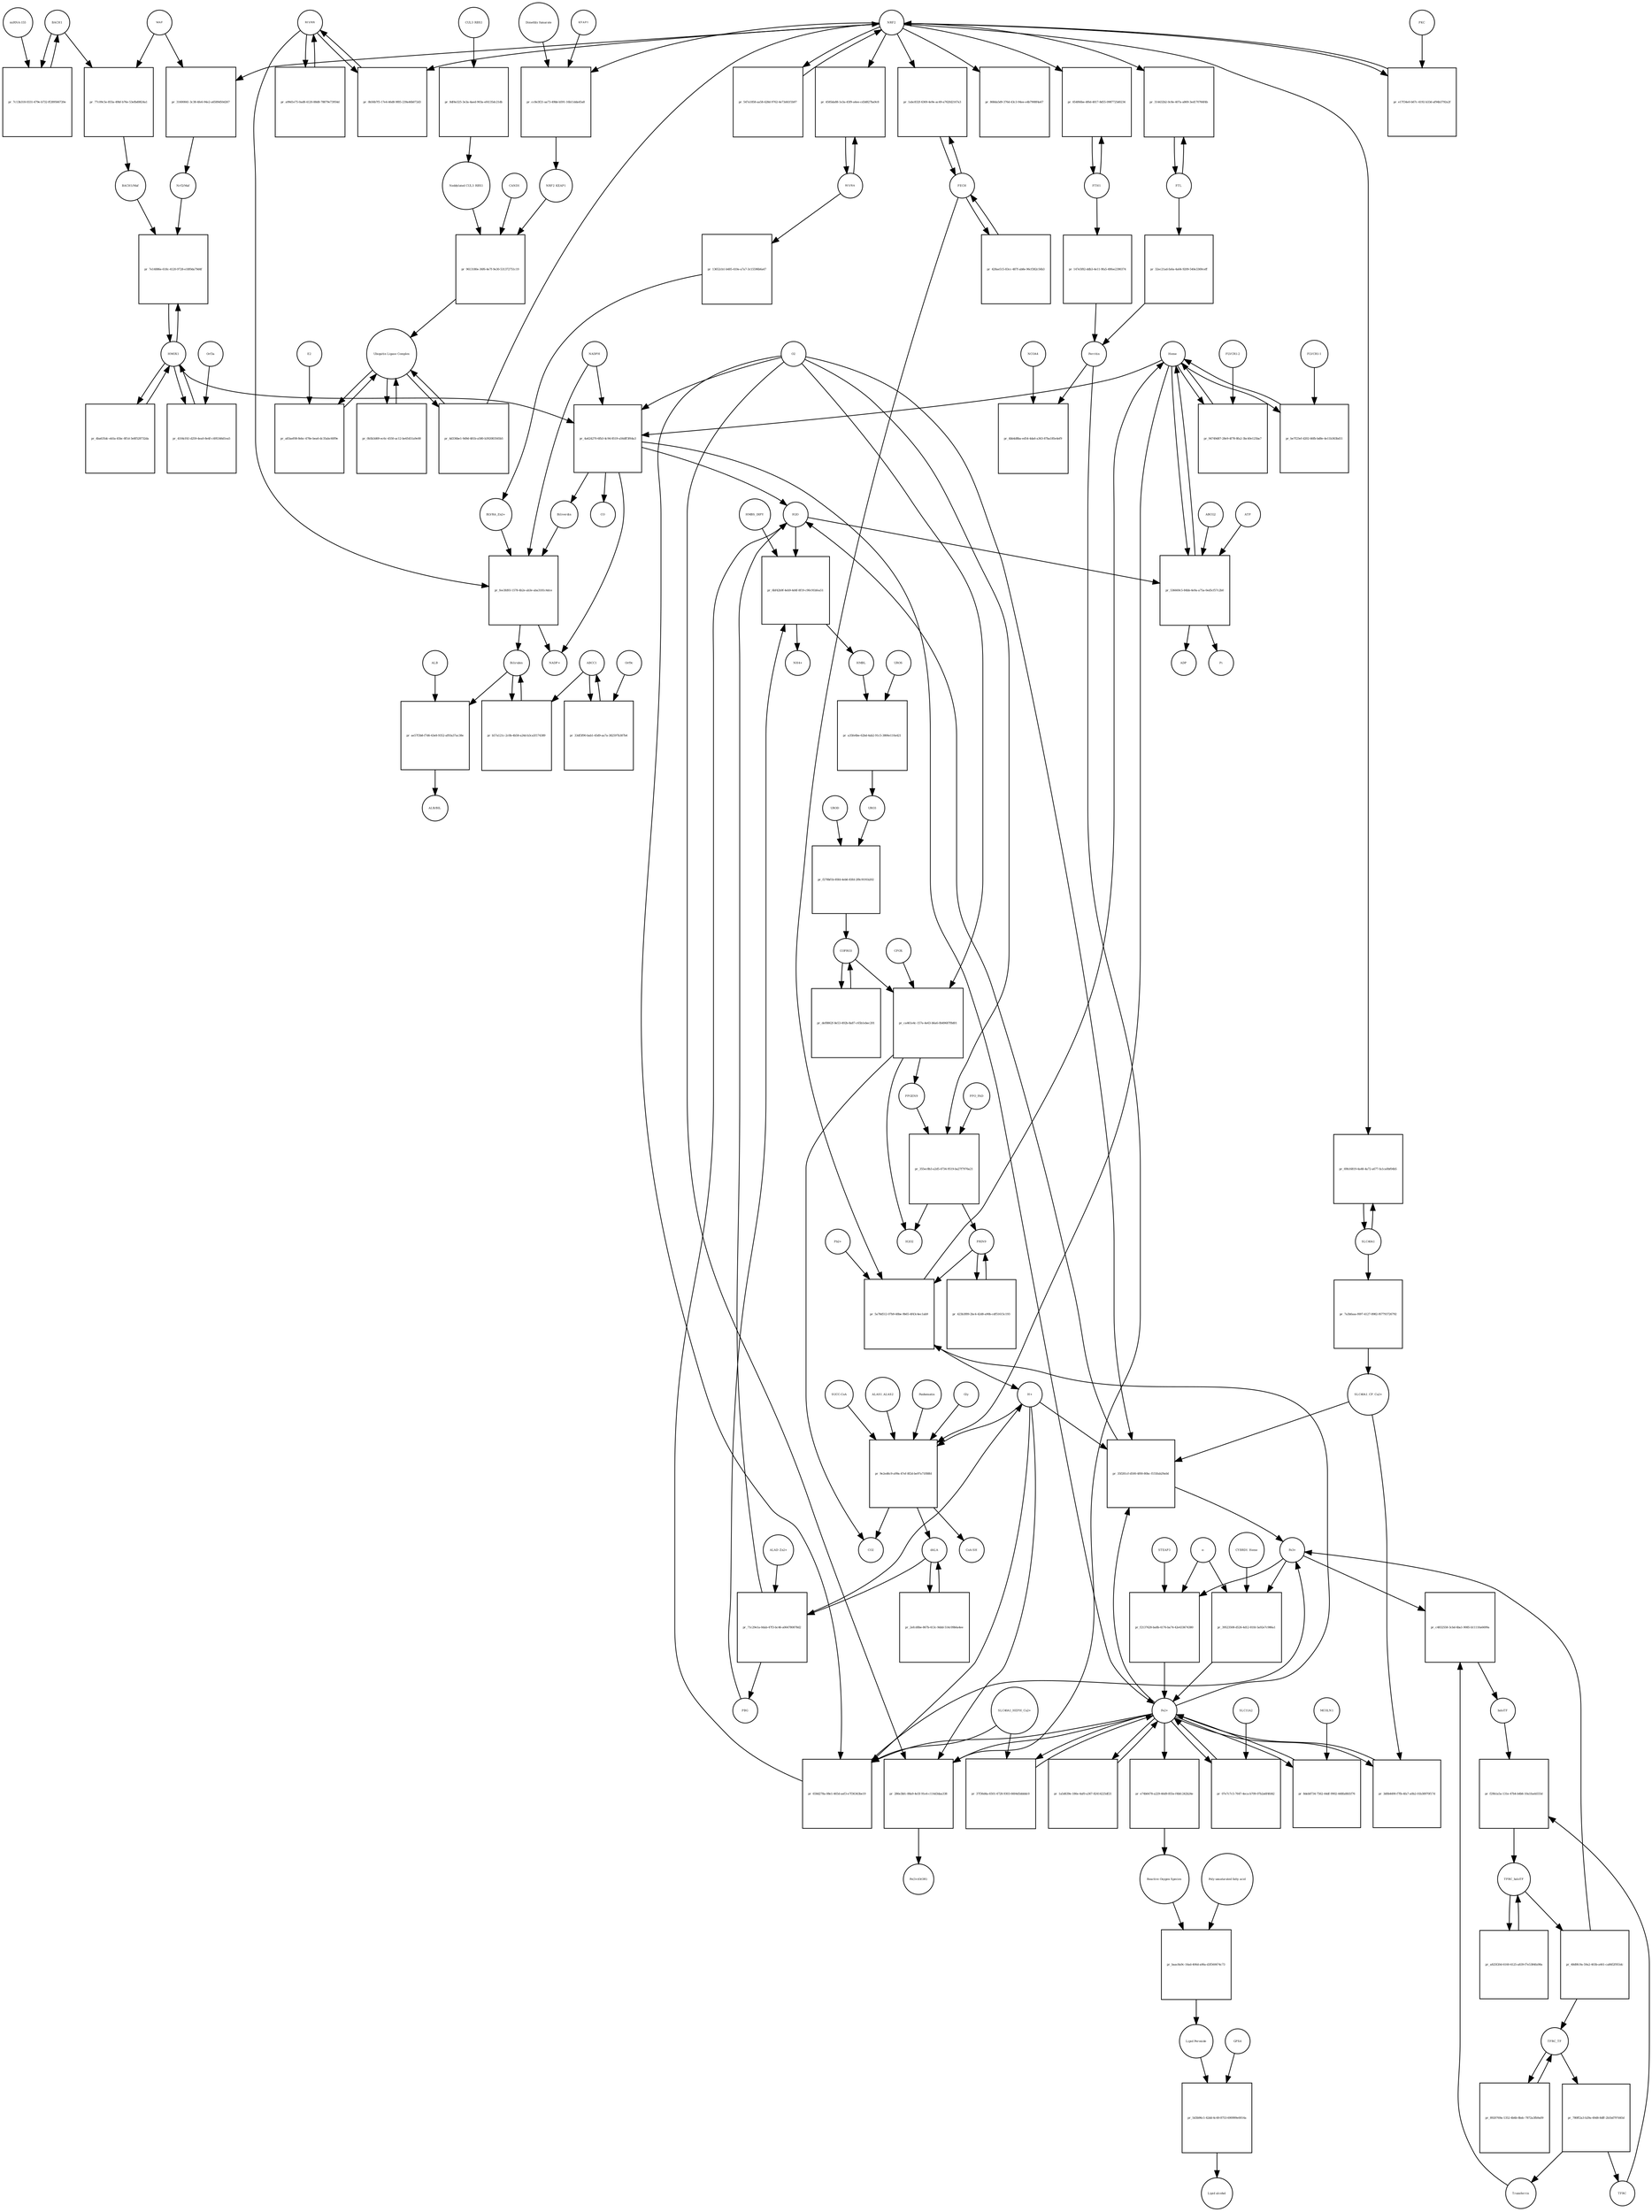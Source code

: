 strict digraph  {
Heme [annotation="urn_miriam_obo.chebi_CHEBI%3A30413", bipartite=0, cls="simple chemical", fontsize=4, label=Heme, shape=circle];
"pr_4a624270-6fb3-4c94-8519-a56dff3f64a3" [annotation="", bipartite=1, cls=process, fontsize=4, label="pr_4a624270-6fb3-4c94-8519-a56dff3f64a3", shape=square];
Biliverdin [annotation="urn_miriam_obo.chebi_CHEBI%3A17033", bipartite=0, cls="simple chemical", fontsize=4, label=Biliverdin, shape=circle];
HMOX1 [annotation=urn_miriam_uniprot_P09601, bipartite=0, cls=macromolecule, fontsize=4, label=HMOX1, shape=circle];
O2 [annotation="urn_miriam_obo.chebi_CHEBI%3A15379", bipartite=0, cls="simple chemical", fontsize=4, label=O2, shape=circle];
NADPH [annotation="urn_miriam_obo.chebi_CHEBI%3A16474", bipartite=0, cls="simple chemical", fontsize=4, label=NADPH, shape=circle];
H2O [annotation="urn_miriam_obo.chebi_CHEBI%3A15377", bipartite=0, cls="simple chemical", fontsize=4, label=H2O, shape=circle];
"Fe2+" [annotation="urn_miriam_obo.chebi_CHEBI%3A29033", bipartite=0, cls="simple chemical", fontsize=4, label="Fe2+", shape=circle];
"NADP+" [annotation="urn_miriam_obo.chebi_CHEBI%3A18009", bipartite=0, cls="simple chemical", fontsize=4, label="NADP+", shape=circle];
CO [annotation="urn_miriam_obo.chebi_CHEBI%3A17245", bipartite=0, cls="simple chemical", fontsize=4, label=CO, shape=circle];
"pr_94749d87-28e9-4f78-8fa2-3bc40e125ba7" [annotation="", bipartite=1, cls=process, fontsize=4, label="pr_94749d87-28e9-4f78-8fa2-3bc40e125ba7", shape=square];
"FLVCR1-2" [annotation=urn_miriam_uniprot_Q9Y5Y0, bipartite=0, cls=macromolecule, fontsize=4, label="FLVCR1-2", shape=circle];
"pr_fee3fd93-1578-4b2e-ab3e-aba3181c4dce" [annotation="", bipartite=1, cls=process, fontsize=4, label="pr_fee3fd93-1578-4b2e-ab3e-aba3181c4dce", shape=square];
Bilirubin [annotation="urn_miriam_obo.chebi_CHEBI%3A16990", bipartite=0, cls="simple chemical", fontsize=4, label=Bilirubin, shape=circle];
BLVRB [annotation=urn_miriam_uniprot_P30043, bipartite=0, cls=macromolecule, fontsize=4, label=BLVRB, shape=circle];
"BLVRA_Zn2+" [annotation="urn_miriam_obo.chebi_CHEBI%3A29805|urn_miriam_uniprot_P53004", bipartite=0, cls=complex, fontsize=4, label="BLVRA_Zn2+", shape=circle];
"pr_b57a121c-2c0b-4b58-a24d-b3ca5f174389" [annotation="", bipartite=1, cls=process, fontsize=4, label="pr_b57a121c-2c0b-4b58-a24d-b3ca5f174389", shape=square];
ABCC1 [annotation=urn_miriam_uniprot_P02768, bipartite=0, cls=macromolecule, fontsize=4, label=ABCC1, shape=circle];
"pr_ae57f3b8-f7d6-43e8-9352-af93a37ac38e" [annotation="", bipartite=1, cls=process, fontsize=4, label="pr_ae57f3b8-f7d6-43e8-9352-af93a37ac38e", shape=square];
ALB [annotation=urn_miriam_uniprot_P02768, bipartite=0, cls=macromolecule, fontsize=4, label=ALB, shape=circle];
"ALB/BIL" [annotation="urn_miriam_uniprot_P02768|urn_miriam_obo.chebi_CHEBI%3A16990", bipartite=0, cls=complex, fontsize=4, label="ALB/BIL", shape=circle];
NRF2 [annotation="", bipartite=0, cls=macromolecule, fontsize=4, label=NRF2, shape=circle];
"pr_31600841-3c38-4fe6-94e2-a6589d50d267" [annotation="", bipartite=1, cls=process, fontsize=4, label="pr_31600841-3c38-4fe6-94e2-a6589d50d267", shape=square];
MAF [annotation=urn_miriam_uniprot_O75444, bipartite=0, cls=macromolecule, fontsize=4, label=MAF, shape=circle];
"Nrf2/Maf" [annotation="", bipartite=0, cls=complex, fontsize=4, label="Nrf2/Maf", shape=circle];
"pr_77c09c5e-855a-49bf-b76e-53efbd0824a1" [annotation="", bipartite=1, cls=process, fontsize=4, label="pr_77c09c5e-855a-49bf-b76e-53efbd0824a1", shape=square];
BACH1 [annotation=urn_miriam_uniprot_O14867, bipartite=0, cls=macromolecule, fontsize=4, label=BACH1, shape=circle];
"BACH1/Maf" [annotation="", bipartite=0, cls=complex, fontsize=4, label="BACH1/Maf", shape=circle];
"pr_7c13b318-0331-479e-b732-ff289566720e" [annotation="", bipartite=1, cls=process, fontsize=4, label="pr_7c13b318-0331-479e-b732-ff289566720e", shape=square];
"miRNA-155" [annotation=urn_miriam_ncbigene_406947, bipartite=0, cls="nucleic acid feature", fontsize=4, label="miRNA-155", shape=circle];
"pr_7e14886e-618c-4120-9728-e18f0da79d4f" [annotation="", bipartite=1, cls=process, fontsize=4, label="pr_7e14886e-618c-4120-9728-e18f0da79d4f", shape=square];
PRIN9 [annotation="urn_miriam_obo.chebi_CHEBI%3A15430", bipartite=0, cls="simple chemical", fontsize=4, label=PRIN9, shape=circle];
"pr_5a78d512-07b9-48be-9b65-4f43c4ec1ab9" [annotation="", bipartite=1, cls=process, fontsize=4, label="pr_5a78d512-07b9-48be-9b65-4f43c4ec1ab9", shape=square];
FECH [annotation=urn_miriam_uniprot_P22830, bipartite=0, cls=macromolecule, fontsize=4, label=FECH, shape=circle];
"Pb2+" [annotation="urn_miriam_obo.chebi_CHEBI%3A27889", bipartite=0, cls="simple chemical", fontsize=4, label="Pb2+", shape=circle];
"H+" [annotation="urn_miriam_obo.chebi_CHEBI%3A15378", bipartite=0, cls="simple chemical", fontsize=4, label="H+", shape=circle];
"SUCC-CoA" [annotation="urn_miriam_obo.chebi_CHEBI%3A57292", bipartite=0, cls="simple chemical", fontsize=4, label="SUCC-CoA", shape=circle];
"pr_9e2ed6c9-a99a-47ef-8f2d-be97a71f88fd" [annotation="", bipartite=1, cls=process, fontsize=4, label="pr_9e2ed6c9-a99a-47ef-8f2d-be97a71f88fd", shape=square];
dALA [annotation="urn_miriam_obo.chebi_CHEBI%3A356416", bipartite=0, cls="simple chemical", fontsize=4, label=dALA, shape=circle];
ALAS1_ALAS2 [annotation="urn_miriam_uniprot_P13196|urn_miriam_uniprot_P22557", bipartite=0, cls=complex, fontsize=4, label=ALAS1_ALAS2, shape=circle];
Panhematin [annotation="urn_miriam_obo.chebi_CHEBI%3A50385", bipartite=0, cls="simple chemical", fontsize=4, label=Panhematin, shape=circle];
Gly [annotation="urn_miriam_obo.chebi_CHEBI%3A57305", bipartite=0, cls="simple chemical", fontsize=4, label=Gly, shape=circle];
"CoA-SH" [annotation="urn_miriam_obo.chebi_CHEBI%3A15346", bipartite=0, cls="simple chemical", fontsize=4, label="CoA-SH", shape=circle];
CO2 [annotation="urn_miriam_obo.chebi_CHEBI%3A16526", bipartite=0, cls="simple chemical", fontsize=4, label=CO2, shape=circle];
"pr_cc8e3f21-aa73-49bb-b591-16b11dda45a8" [annotation="", bipartite=1, cls=process, fontsize=4, label="pr_cc8e3f21-aa73-49bb-b591-16b11dda45a8", shape=square];
KEAP1 [annotation=urn_miriam_uniprot_Q14145, bipartite=0, cls=macromolecule, fontsize=4, label=KEAP1, shape=circle];
NRF2_KEAP1 [annotation="urn_miriam_uniprot_Q14145|urn_miriam_uniprot_Q16236", bipartite=0, cls=complex, fontsize=4, label=NRF2_KEAP1, shape=circle];
"Dimethly fumarate" [annotation="urn_miriam_obo.chebi_CHEBI%3A76004", bipartite=0, cls="simple chemical", fontsize=4, label="Dimethly fumarate", shape=circle];
"Ubiquitin Ligase Complex" [annotation="urn_miriam_uniprot_Q14145|urn_miriam_uniprot_Q15843|urn_miriam_uniprot_Q13618|urn_miriam_uniprot_P62877|urn_miriam_uniprot_Q16236|urn_miriam_uniprot_P0CG48|urn_miriam_pubmed_19940261|urn_miriam_interpro_IPR000608", bipartite=0, cls=complex, fontsize=4, label="Ubiquitin Ligase Complex", shape=circle];
"pr_0b5b3d69-ec6c-4550-ac12-be65451a9e00" [annotation="", bipartite=1, cls=process, fontsize=4, label="pr_0b5b3d69-ec6c-4550-ac12-be65451a9e00", shape=square];
"pr_71c29e1a-0dab-47f3-bc46-a064780878d2" [annotation="", bipartite=1, cls=process, fontsize=4, label="pr_71c29e1a-0dab-47f3-bc46-a064780878d2", shape=square];
PBG [annotation="urn_miriam_obo.chebi_CHEBI%3A58126", bipartite=0, cls="simple chemical", fontsize=4, label=PBG, shape=circle];
"ALAD_Zn2+" [annotation="urn_miriam_uniprot_P13716|urn_miriam_obo.chebi_CHEBI%3A29105", bipartite=0, cls=complex, fontsize=4, label="ALAD_Zn2+", shape=circle];
"pr_6bf42b9f-4eb9-4d4f-8f19-c90c91bfea51" [annotation="", bipartite=1, cls=process, fontsize=4, label="pr_6bf42b9f-4eb9-4d4f-8f19-c90c91bfea51", shape=square];
HMBL [annotation="urn_miriam_obo.chebi_CHEBI%3A57845", bipartite=0, cls="simple chemical", fontsize=4, label=HMBL, shape=circle];
HMBS_DIPY [annotation="urn_miriam_obo.chebi_CHEBI%3A36319|urn_miriam_uniprot_P08397", bipartite=0, cls=complex, fontsize=4, label=HMBS_DIPY, shape=circle];
"NH4+" [annotation="urn_miriam_obo.chebi_CHEBI%3A28938", bipartite=0, cls="simple chemical", fontsize=4, label="NH4+", shape=circle];
"pr_a35fe6be-62bd-4ab2-91c5-3806e110a421" [annotation="", bipartite=1, cls=process, fontsize=4, label="pr_a35fe6be-62bd-4ab2-91c5-3806e110a421", shape=square];
URO3 [annotation="urn_miriam_obo.chebi_CHEBI%3A15437", bipartite=0, cls="simple chemical", fontsize=4, label=URO3, shape=circle];
UROS [annotation=urn_miriam_uniprot_P10746, bipartite=0, cls=macromolecule, fontsize=4, label=UROS, shape=circle];
"pr_f278bf1b-85fd-4eb6-83fd-2f8c9191b202" [annotation="", bipartite=1, cls=process, fontsize=4, label="pr_f278bf1b-85fd-4eb6-83fd-2f8c9191b202", shape=square];
COPRO3 [annotation="urn_miriam_obo.chebi_CHEBI%3A15439", bipartite=0, cls="simple chemical", fontsize=4, label=COPRO3, shape=circle];
UROD [annotation=urn_miriam_uniprot_P06132, bipartite=0, cls=macromolecule, fontsize=4, label=UROD, shape=circle];
"pr_ca461e4c-157e-4e63-b6a6-0b49687f8d01" [annotation="", bipartite=1, cls=process, fontsize=4, label="pr_ca461e4c-157e-4e63-b6a6-0b49687f8d01", shape=square];
PPGEN9 [annotation="urn_miriam_obo.chebi_CHEBI%3A15435", bipartite=0, cls="simple chemical", fontsize=4, label=PPGEN9, shape=circle];
CPOX [annotation=urn_miriam_uniprot_P36551, bipartite=0, cls=macromolecule, fontsize=4, label=CPOX, shape=circle];
H2O2 [annotation="urn_miriam_obo.chebi_CHEBI%3A16240", bipartite=0, cls="simple chemical", fontsize=4, label=H2O2, shape=circle];
"pr_355ec8b3-a2d5-4734-9519-ba27f7976a21" [annotation="", bipartite=1, cls=process, fontsize=4, label="pr_355ec8b3-a2d5-4734-9519-ba27f7976a21", shape=square];
PPO_FAD [annotation="urn_miriam_obo.chebi_CHEBI%3A16238|urn_miriam_uniprot_P50336", bipartite=0, cls=complex, fontsize=4, label=PPO_FAD, shape=circle];
"pr_547a1858-aa58-428d-9762-4e73d41f1b97" [annotation="", bipartite=1, cls=process, fontsize=4, label="pr_547a1858-aa58-428d-9762-4e73d41f1b97", shape=square];
"pr_2efcd0be-867b-413c-9ddd-514c09b6a4ee" [annotation="", bipartite=1, cls="uncertain process", fontsize=4, label="pr_2efcd0be-867b-413c-9ddd-514c09b6a4ee", shape=square];
"pr_def8862f-8e53-492b-8a87-c65b1ebec201" [annotation="", bipartite=1, cls="uncertain process", fontsize=4, label="pr_def8862f-8e53-492b-8a87-c65b1ebec201", shape=square];
"pr_423b3f89-2bc4-42d8-a90b-cdf51615c193" [annotation="", bipartite=1, cls="uncertain process", fontsize=4, label="pr_423b3f89-2bc4-42d8-a90b-cdf51615c193", shape=square];
"Poly-unsaturated fatty acid" [annotation="urn_miriam_obo.chebi_CHEBI%3A26208", bipartite=0, cls="simple chemical", fontsize=4, label="Poly-unsaturated fatty acid", shape=circle];
"pr_baac8a9c-16ad-406d-a06a-d3f560674c73" [annotation="", bipartite=1, cls=process, fontsize=4, label="pr_baac8a9c-16ad-406d-a06a-d3f560674c73", shape=square];
"Lipid Peroxide" [annotation="urn_miriam_obo.chebi_CHEBI%3A61051", bipartite=0, cls="simple chemical", fontsize=4, label="Lipid Peroxide", shape=circle];
"Reactive Oxygen Species" [annotation="urn_miriam_obo.chebi_CHEBI%3A26523", bipartite=0, cls="simple chemical", fontsize=4, label="Reactive Oxygen Species", shape=circle];
"pr_286e3bfc-88a9-4e5f-91e4-c114d3daa338" [annotation="", bipartite=1, cls=process, fontsize=4, label="pr_286e3bfc-88a9-4e5f-91e4-c114d3daa338", shape=square];
"Fe(3+)O(OH)" [annotation="urn_miriam_obo.chebi_CHEBI%3A78619", bipartite=0, cls="simple chemical", fontsize=4, label="Fe(3+)O(OH)", shape=circle];
Ferritin [annotation=urn_miriam_uniprot_P02794, bipartite=0, cls=complex, fontsize=4, label=Ferritin, shape=circle];
"pr_3d0b4490-f7fb-4fa7-a0b2-01b38970f17d" [annotation="", bipartite=1, cls=process, fontsize=4, label="pr_3d0b4490-f7fb-4fa7-a0b2-01b38970f17d", shape=square];
"SLC40A1_CP_Cu2+" [annotation="urn_miriam_uniprot_P00450|urn_miriam_uniprot_Q9NP59|urn_miriam_obo.chebi_CHEBI%3A29036", bipartite=0, cls=complex, fontsize=4, label="SLC40A1_CP_Cu2+", shape=circle];
"pr_35f281cf-d500-4f00-80bc-f155fab29a0d" [annotation="", bipartite=1, cls=process, fontsize=4, label="pr_35f281cf-d500-4f00-80bc-f155fab29a0d", shape=square];
"Fe3+" [annotation="urn_miriam_obo.chebi_CHEBI%3A29034", bipartite=0, cls="simple chemical", fontsize=4, label="Fe3+", shape=circle];
SLC40A1 [annotation=urn_miriam_ncbigene_30061, bipartite=0, cls="nucleic acid feature", fontsize=4, label=SLC40A1, shape=circle];
"pr_69b16819-4a48-4a72-a677-fa1ca0bf04b5" [annotation="", bipartite=1, cls=process, fontsize=4, label="pr_69b16819-4a48-4a72-a677-fa1ca0bf04b5", shape=square];
FTH1 [annotation=urn_miriam_ncbigene_2495, bipartite=0, cls="nucleic acid feature", fontsize=4, label=FTH1, shape=circle];
"pr_654f66be-4f6d-4817-8d55-0987725d0234" [annotation="", bipartite=1, cls=process, fontsize=4, label="pr_654f66be-4f6d-4817-8d55-0987725d0234", shape=square];
FTL [annotation=urn_miriam_ncbigene_2512, bipartite=0, cls="nucleic acid feature", fontsize=4, label=FTL, shape=circle];
"pr_314432b2-0c8e-407a-a869-3ed170766f4b" [annotation="", bipartite=1, cls=process, fontsize=4, label="pr_314432b2-0c8e-407a-a869-3ed170766f4b", shape=square];
"pr_147e5f82-ddb3-4e11-9fa5-49fee2390374" [annotation="", bipartite=1, cls=process, fontsize=4, label="pr_147e5f82-ddb3-4e11-9fa5-49fee2390374", shape=square];
"pr_32ec21ad-fa6a-4a64-9209-540e3369ceff" [annotation="", bipartite=1, cls=process, fontsize=4, label="pr_32ec21ad-fa6a-4a64-9209-540e3369ceff", shape=square];
"pr_1abc832f-6369-4e9e-ac49-a762fd2167a3" [annotation="", bipartite=1, cls=process, fontsize=4, label="pr_1abc832f-6369-4e9e-ac49-a762fd2167a3", shape=square];
"pr_428ae515-83cc-487f-ab8e-96cf382c56b3" [annotation="", bipartite=1, cls=process, fontsize=4, label="pr_428ae515-83cc-487f-ab8e-96cf382c56b3", shape=square];
"pr_4ba635dc-eb5a-45bc-8f1d-3e8f528732da" [annotation="", bipartite=1, cls=process, fontsize=4, label="pr_4ba635dc-eb5a-45bc-8f1d-3e8f528732da", shape=square];
BLVRA [annotation=urn_miriam_ncbigene_644, bipartite=0, cls="nucleic acid feature", fontsize=4, label=BLVRA, shape=circle];
"pr_4585da88-1e3a-45f9-a4ee-cd3d827ba9c8" [annotation="", bipartite=1, cls=process, fontsize=4, label="pr_4585da88-1e3a-45f9-a4ee-cd3d827ba9c8", shape=square];
"pr_0b56b7f5-17e4-46d8-9f85-239a46b072d3" [annotation="", bipartite=1, cls=process, fontsize=4, label="pr_0b56b7f5-17e4-46d8-9f85-239a46b072d3", shape=square];
"pr_a99d1e75-0ad8-4120-88d8-78879e73954d" [annotation="", bipartite=1, cls=process, fontsize=4, label="pr_a99d1e75-0ad8-4120-88d8-78879e73954d", shape=square];
"pr_13652cb1-b485-410e-a7a7-3c15596b6a47" [annotation="", bipartite=1, cls=process, fontsize=4, label="pr_13652cb1-b485-410e-a7a7-3c15596b6a47", shape=square];
"pr_7a3bfaaa-f697-4127-8982-f67793726792" [annotation="", bipartite=1, cls=process, fontsize=4, label="pr_7a3bfaaa-f697-4127-8982-f67793726792", shape=square];
"pr_4bb4d8ba-ed54-4da6-a363-87ba185e4ef9" [annotation="", bipartite=1, cls=process, fontsize=4, label="pr_4bb4d8ba-ed54-4da6-a363-87ba185e4ef9", shape=square];
NCOA4 [annotation=urn_miriam_uniprot_Q13772, bipartite=0, cls=macromolecule, fontsize=4, label=NCOA4, shape=circle];
"pr_39523508-d526-4d12-81fd-5a92e7c986a1" [annotation="", bipartite=1, cls=process, fontsize=4, label="pr_39523508-d526-4d12-81fd-5a92e7c986a1", shape=square];
CYBRD1_Heme [annotation="urn_miriam_uniprot_Q53TN4|urn_miriam_obo.chebi_CHEBI%3A30413", bipartite=0, cls=complex, fontsize=4, label=CYBRD1_Heme, shape=circle];
"e-" [annotation="urn_miriam_obo.chebi_CHEBI%3A10545", bipartite=0, cls="simple chemical", fontsize=4, label="e-", shape=circle];
"pr_07e7c7c5-7647-4eca-b709-07b2a6f4fd42" [annotation="", bipartite=1, cls=process, fontsize=4, label="pr_07e7c7c5-7647-4eca-b709-07b2a6f4fd42", shape=square];
SLC11A2 [annotation=urn_miriam_uniprot_P49281, bipartite=0, cls=macromolecule, fontsize=4, label=SLC11A2, shape=circle];
"pr_5d3b96c1-42dd-4c49-8753-690999e0014a" [annotation="", bipartite=1, cls=process, fontsize=4, label="pr_5d3b96c1-42dd-4c49-8753-690999e0014a", shape=square];
"Lipid alcohol" [annotation="urn_miriam_obo.chebi_CHEBI%3A24026", bipartite=0, cls="simple chemical", fontsize=4, label="Lipid alcohol", shape=circle];
GPX4 [annotation=urn_miriam_uniprot_P36969, bipartite=0, cls=macromolecule, fontsize=4, label=GPX4, shape=circle];
"pr_4104cf41-d259-4ea0-8e4f-c495346d1ea5" [annotation="", bipartite=1, cls=process, fontsize=4, label="pr_4104cf41-d259-4ea0-8e4f-c495346d1ea5", shape=square];
Orf3a [annotation=urn_miriam_ncbiprotein_BCD58754, bipartite=0, cls=macromolecule, fontsize=4, label=Orf3a, shape=circle];
"pr_e74b6478-a229-46d9-855e-f4bfc242b24e" [annotation="", bipartite=1, cls=process, fontsize=4, label="pr_e74b6478-a229-46d9-855e-f4bfc242b24e", shape=square];
"pr_33df3f90-bab1-45d9-aa7a-382597b387b4" [annotation="", bipartite=1, cls=process, fontsize=4, label="pr_33df3f90-bab1-45d9-aa7a-382597b387b4", shape=square];
Orf9c [annotation="", bipartite=0, cls=macromolecule, fontsize=4, label=Orf9c, shape=circle];
CUL3_RBX1 [annotation="urn_miriam_uniprot_Q13618|urn_miriam_uniprot_P62877", bipartite=0, cls=complex, fontsize=4, label=CUL3_RBX1, shape=circle];
"pr_8df4e325-3e3a-4aed-903a-ef4135dc21db" [annotation="", bipartite=1, cls=process, fontsize=4, label="pr_8df4e325-3e3a-4aed-903a-ef4135dc21db", shape=square];
"Neddylated CUL3_RBX1" [annotation="urn_miriam_uniprot_Q15843|urn_miriam_uniprot_Q13618|urn_miriam_uniprot_P62877", bipartite=0, cls=complex, fontsize=4, label="Neddylated CUL3_RBX1", shape=circle];
"pr_868da5d9-376d-43c3-94ee-e4b7908f4a67" [annotation="", bipartite=1, cls=process, fontsize=4, label="pr_868da5d9-376d-43c3-94ee-e4b7908f4a67", shape=square];
"pr_9613180e-36f6-4e7f-9e30-531372751c19" [annotation="", bipartite=1, cls=process, fontsize=4, label="pr_9613180e-36f6-4e7f-9e30-531372751c19", shape=square];
CAND1 [annotation=urn_miriam_uniprot_Q86VP6, bipartite=0, cls=macromolecule, fontsize=4, label=CAND1, shape=circle];
E2 [annotation=urn_miriam_interpro_IPR000608, bipartite=0, cls=macromolecule, fontsize=4, label=E2, shape=circle];
"pr_a83aef08-8ebc-478e-bea6-dc35abc60f9e" [annotation="", bipartite=1, cls=process, fontsize=4, label="pr_a83aef08-8ebc-478e-bea6-dc35abc60f9e", shape=square];
"pr_e17f34e0-b67c-4192-b33d-af94b3792a2f" [annotation="", bipartite=1, cls=process, fontsize=4, label="pr_e17f34e0-b67c-4192-b33d-af94b3792a2f", shape=square];
PKC [annotation="urn_miriam_pubmed_12198130|urn_miriam_interpro_IPR012233", bipartite=0, cls=macromolecule, fontsize=4, label=PKC, shape=circle];
"pr_be7f23ef-d202-46fb-bd8e-4e11b363bd11" [annotation="", bipartite=1, cls=process, fontsize=4, label="pr_be7f23ef-d202-46fb-bd8e-4e11b363bd11", shape=square];
"FLVCR1-1" [annotation=urn_miriam_uniprot_Q9Y5Y0, bipartite=0, cls=macromolecule, fontsize=4, label="FLVCR1-1", shape=circle];
"pr_536669c5-84bb-4e9a-a75a-0ed5cf57c2b0" [annotation="", bipartite=1, cls=process, fontsize=4, label="pr_536669c5-84bb-4e9a-a75a-0ed5cf57c2b0", shape=square];
ABCG2 [annotation=urn_miriam_uniprot_Q9UNQ0, bipartite=0, cls="macromolecule multimer", fontsize=4, label=ABCG2, shape=circle];
ATP [annotation="urn_miriam_obo.chebi_CHEBI%3A30616", bipartite=0, cls="simple chemical", fontsize=4, label=ATP, shape=circle];
Pi [annotation="urn_miriam_obo.chebi_CHEBI%3A18367", bipartite=0, cls="simple chemical", fontsize=4, label=Pi, shape=circle];
ADP [annotation="urn_miriam_obo.chebi_CHEBI%3A456216", bipartite=0, cls="simple chemical", fontsize=4, label=ADP, shape=circle];
"pr_37f36d4a-6501-4728-9303-6604d5ddddc0" [annotation="", bipartite=1, cls=process, fontsize=4, label="pr_37f36d4a-6501-4728-9303-6604d5ddddc0", shape=square];
"SLC40A1_HEPH_Cu2+" [annotation="urn_miriam_uniprot_Q9BQS7|urn_miriam_uniprot_Q9NP59|urn_miriam_obo.chebi_CHEBI%3A28694", bipartite=0, cls=complex, fontsize=4, label="SLC40A1_HEPH_Cu2+", shape=circle];
"pr_658d278a-08e1-465d-aef3-e7f36343be19" [annotation="", bipartite=1, cls=process, fontsize=4, label="pr_658d278a-08e1-465d-aef3-e7f36343be19", shape=square];
"pr_c4832558-3cbd-4ba1-9085-b11110a6699a" [annotation="", bipartite=1, cls=process, fontsize=4, label="pr_c4832558-3cbd-4ba1-9085-b11110a6699a", shape=square];
Transferrin [annotation=urn_miriam_uniprot_P02787, bipartite=0, cls=macromolecule, fontsize=4, label=Transferrin, shape=circle];
holoTF [annotation="urn_miriam_uniprot_P02787|urn_miriam_obo.chebi_CHEBI%3A29034", bipartite=0, cls=complex, fontsize=4, label=holoTF, shape=circle];
TFRC [annotation=urn_miriam_uniprot_P02786, bipartite=0, cls="macromolecule multimer", fontsize=4, label=TFRC, shape=circle];
"pr_f29b1a5a-131e-47b4-b4b6-10a1faeb555d" [annotation="", bipartite=1, cls=process, fontsize=4, label="pr_f29b1a5a-131e-47b4-b4b6-10a1faeb555d", shape=square];
TFRC_holoTF [annotation="urn_miriam_uniprot_P02787|urn_miriam_obo.chebi_CHEBI%3A29034|urn_miriam_uniprot_P02786", bipartite=0, cls=complex, fontsize=4, label=TFRC_holoTF, shape=circle];
"pr_a825f20d-6160-4125-a839-f7e5384fa98a" [annotation="", bipartite=1, cls=process, fontsize=4, label="pr_a825f20d-6160-4125-a839-f7e5384fa98a", shape=square];
"pr_48d9fc9a-59a2-403b-a461-ca86f2f955dc" [annotation="", bipartite=1, cls=process, fontsize=4, label="pr_48d9fc9a-59a2-403b-a461-ca86f2f955dc", shape=square];
TFRC_TF [annotation="urn_miriam_uniprot_P02787|urn_miriam_uniprot_P02786", bipartite=0, cls=complex, fontsize=4, label=TFRC_TF, shape=circle];
"pr_f2137628-ba8b-4176-ba74-42e433674380" [annotation="", bipartite=1, cls=process, fontsize=4, label="pr_f2137628-ba8b-4176-ba74-42e433674380", shape=square];
STEAP3 [annotation=urn_miriam_uniprot_Q658P3, bipartite=0, cls=macromolecule, fontsize=4, label=STEAP3, shape=circle];
"pr_8deb8734-7562-44df-9902-448fa8fd1f76" [annotation="", bipartite=1, cls=process, fontsize=4, label="pr_8deb8734-7562-44df-9902-448fa8fd1f76", shape=square];
MCOLN1 [annotation=urn_miriam_uniprot_Q9GZU1, bipartite=0, cls=macromolecule, fontsize=4, label=MCOLN1, shape=circle];
"pr_1a5d639e-186e-4af0-a367-82414225df21" [annotation="", bipartite=1, cls=process, fontsize=4, label="pr_1a5d639e-186e-4af0-a367-82414225df21", shape=square];
"pr_8920769a-1352-4b6b-8bdc-7872a3fb9a09" [annotation="", bipartite=1, cls=process, fontsize=4, label="pr_8920769a-1352-4b6b-8bdc-7872a3fb9a09", shape=square];
"pr_780ff2a3-b29a-49d8-8dff-2b1bd797d45d" [annotation="", bipartite=1, cls=process, fontsize=4, label="pr_780ff2a3-b29a-49d8-8dff-2b1bd797d45d", shape=square];
"pr_4d336be1-9d9d-481b-a580-b392083565b5" [annotation="", bipartite=1, cls=process, fontsize=4, label="pr_4d336be1-9d9d-481b-a580-b392083565b5", shape=square];
Heme -> "pr_4a624270-6fb3-4c94-8519-a56dff3f64a3"  [annotation="", interaction_type=consumption];
Heme -> "pr_94749d87-28e9-4f78-8fa2-3bc40e125ba7"  [annotation="", interaction_type=consumption];
Heme -> "pr_9e2ed6c9-a99a-47ef-8f2d-be97a71f88fd"  [annotation=urn_miriam_pubmed_25446301, interaction_type=inhibition];
Heme -> "pr_be7f23ef-d202-46fb-bd8e-4e11b363bd11"  [annotation="", interaction_type=consumption];
Heme -> "pr_536669c5-84bb-4e9a-a75a-0ed5cf57c2b0"  [annotation="", interaction_type=consumption];
"pr_4a624270-6fb3-4c94-8519-a56dff3f64a3" -> Biliverdin  [annotation="", interaction_type=production];
"pr_4a624270-6fb3-4c94-8519-a56dff3f64a3" -> H2O  [annotation="", interaction_type=production];
"pr_4a624270-6fb3-4c94-8519-a56dff3f64a3" -> "Fe2+"  [annotation="", interaction_type=production];
"pr_4a624270-6fb3-4c94-8519-a56dff3f64a3" -> "NADP+"  [annotation="", interaction_type=production];
"pr_4a624270-6fb3-4c94-8519-a56dff3f64a3" -> CO  [annotation="", interaction_type=production];
Biliverdin -> "pr_fee3fd93-1578-4b2e-ab3e-aba3181c4dce"  [annotation="", interaction_type=consumption];
HMOX1 -> "pr_4a624270-6fb3-4c94-8519-a56dff3f64a3"  [annotation="", interaction_type=catalysis];
HMOX1 -> "pr_7e14886e-618c-4120-9728-e18f0da79d4f"  [annotation="", interaction_type=consumption];
HMOX1 -> "pr_4ba635dc-eb5a-45bc-8f1d-3e8f528732da"  [annotation="", interaction_type=consumption];
HMOX1 -> "pr_4104cf41-d259-4ea0-8e4f-c495346d1ea5"  [annotation="", interaction_type=consumption];
O2 -> "pr_4a624270-6fb3-4c94-8519-a56dff3f64a3"  [annotation="", interaction_type=consumption];
O2 -> "pr_ca461e4c-157e-4e63-b6a6-0b49687f8d01"  [annotation="", interaction_type=consumption];
O2 -> "pr_355ec8b3-a2d5-4734-9519-ba27f7976a21"  [annotation="", interaction_type=consumption];
O2 -> "pr_286e3bfc-88a9-4e5f-91e4-c114d3daa338"  [annotation="", interaction_type=consumption];
O2 -> "pr_35f281cf-d500-4f00-80bc-f155fab29a0d"  [annotation="", interaction_type=consumption];
O2 -> "pr_658d278a-08e1-465d-aef3-e7f36343be19"  [annotation="", interaction_type=consumption];
NADPH -> "pr_4a624270-6fb3-4c94-8519-a56dff3f64a3"  [annotation="", interaction_type=consumption];
NADPH -> "pr_fee3fd93-1578-4b2e-ab3e-aba3181c4dce"  [annotation="", interaction_type=consumption];
H2O -> "pr_6bf42b9f-4eb9-4d4f-8f19-c90c91bfea51"  [annotation="", interaction_type=consumption];
H2O -> "pr_536669c5-84bb-4e9a-a75a-0ed5cf57c2b0"  [annotation="", interaction_type=consumption];
"Fe2+" -> "pr_5a78d512-07b9-48be-9b65-4f43c4ec1ab9"  [annotation="", interaction_type=consumption];
"Fe2+" -> "pr_286e3bfc-88a9-4e5f-91e4-c114d3daa338"  [annotation="", interaction_type=consumption];
"Fe2+" -> "pr_3d0b4490-f7fb-4fa7-a0b2-01b38970f17d"  [annotation="", interaction_type=consumption];
"Fe2+" -> "pr_35f281cf-d500-4f00-80bc-f155fab29a0d"  [annotation="", interaction_type=consumption];
"Fe2+" -> "pr_07e7c7c5-7647-4eca-b709-07b2a6f4fd42"  [annotation="", interaction_type=consumption];
"Fe2+" -> "pr_e74b6478-a229-46d9-855e-f4bfc242b24e"  [annotation="urn_miriam_pubmed_26794443|urn_miriam_pubmed_30692038", interaction_type=catalysis];
"Fe2+" -> "pr_37f36d4a-6501-4728-9303-6604d5ddddc0"  [annotation="", interaction_type=consumption];
"Fe2+" -> "pr_658d278a-08e1-465d-aef3-e7f36343be19"  [annotation="", interaction_type=consumption];
"Fe2+" -> "pr_8deb8734-7562-44df-9902-448fa8fd1f76"  [annotation="", interaction_type=consumption];
"Fe2+" -> "pr_1a5d639e-186e-4af0-a367-82414225df21"  [annotation="", interaction_type=consumption];
"pr_94749d87-28e9-4f78-8fa2-3bc40e125ba7" -> Heme  [annotation="", interaction_type=production];
"FLVCR1-2" -> "pr_94749d87-28e9-4f78-8fa2-3bc40e125ba7"  [annotation="", interaction_type=catalysis];
"pr_fee3fd93-1578-4b2e-ab3e-aba3181c4dce" -> Bilirubin  [annotation="", interaction_type=production];
"pr_fee3fd93-1578-4b2e-ab3e-aba3181c4dce" -> "NADP+"  [annotation="", interaction_type=production];
Bilirubin -> "pr_b57a121c-2c0b-4b58-a24d-b3ca5f174389"  [annotation="", interaction_type=consumption];
Bilirubin -> "pr_ae57f3b8-f7d6-43e8-9352-af93a37ac38e"  [annotation="", interaction_type=consumption];
BLVRB -> "pr_fee3fd93-1578-4b2e-ab3e-aba3181c4dce"  [annotation="", interaction_type=catalysis];
BLVRB -> "pr_0b56b7f5-17e4-46d8-9f85-239a46b072d3"  [annotation="", interaction_type=consumption];
BLVRB -> "pr_a99d1e75-0ad8-4120-88d8-78879e73954d"  [annotation="", interaction_type=consumption];
"BLVRA_Zn2+" -> "pr_fee3fd93-1578-4b2e-ab3e-aba3181c4dce"  [annotation="", interaction_type=catalysis];
"pr_b57a121c-2c0b-4b58-a24d-b3ca5f174389" -> Bilirubin  [annotation="", interaction_type=production];
ABCC1 -> "pr_b57a121c-2c0b-4b58-a24d-b3ca5f174389"  [annotation="", interaction_type=catalysis];
ABCC1 -> "pr_33df3f90-bab1-45d9-aa7a-382597b387b4"  [annotation="", interaction_type=consumption];
"pr_ae57f3b8-f7d6-43e8-9352-af93a37ac38e" -> "ALB/BIL"  [annotation="", interaction_type=production];
ALB -> "pr_ae57f3b8-f7d6-43e8-9352-af93a37ac38e"  [annotation="", interaction_type=consumption];
NRF2 -> "pr_31600841-3c38-4fe6-94e2-a6589d50d267"  [annotation="", interaction_type=consumption];
NRF2 -> "pr_cc8e3f21-aa73-49bb-b591-16b11dda45a8"  [annotation="", interaction_type=consumption];
NRF2 -> "pr_547a1858-aa58-428d-9762-4e73d41f1b97"  [annotation="", interaction_type=consumption];
NRF2 -> "pr_69b16819-4a48-4a72-a677-fa1ca0bf04b5"  [annotation=urn_miriam_pubmed_30692038, interaction_type=catalysis];
NRF2 -> "pr_654f66be-4f6d-4817-8d55-0987725d0234"  [annotation=urn_miriam_pubmed_30692038, interaction_type=catalysis];
NRF2 -> "pr_314432b2-0c8e-407a-a869-3ed170766f4b"  [annotation=urn_miriam_pubmed_30692038, interaction_type=catalysis];
NRF2 -> "pr_1abc832f-6369-4e9e-ac49-a762fd2167a3"  [annotation="urn_miriam_pubmed_30692038|urn_miriam_pubmed_23766848", interaction_type=catalysis];
NRF2 -> "pr_4585da88-1e3a-45f9-a4ee-cd3d827ba9c8"  [annotation=urn_miriam_pubmed_30692038, interaction_type=catalysis];
NRF2 -> "pr_0b56b7f5-17e4-46d8-9f85-239a46b072d3"  [annotation=urn_miriam_pubmed_30692038, interaction_type=catalysis];
NRF2 -> "pr_868da5d9-376d-43c3-94ee-e4b7908f4a67"  [annotation="", interaction_type=consumption];
NRF2 -> "pr_e17f34e0-b67c-4192-b33d-af94b3792a2f"  [annotation="", interaction_type=consumption];
"pr_31600841-3c38-4fe6-94e2-a6589d50d267" -> "Nrf2/Maf"  [annotation="", interaction_type=production];
MAF -> "pr_31600841-3c38-4fe6-94e2-a6589d50d267"  [annotation="", interaction_type=consumption];
MAF -> "pr_77c09c5e-855a-49bf-b76e-53efbd0824a1"  [annotation="", interaction_type=consumption];
"Nrf2/Maf" -> "pr_7e14886e-618c-4120-9728-e18f0da79d4f"  [annotation="urn_miriam_pubmed_10473555|urn_miriam_pubmed_31827672|urn_miriam_pubmed_30692038|urn_miriam_pubmed_29717933", interaction_type=catalysis];
"pr_77c09c5e-855a-49bf-b76e-53efbd0824a1" -> "BACH1/Maf"  [annotation="", interaction_type=production];
BACH1 -> "pr_77c09c5e-855a-49bf-b76e-53efbd0824a1"  [annotation="", interaction_type=consumption];
BACH1 -> "pr_7c13b318-0331-479e-b732-ff289566720e"  [annotation="", interaction_type=consumption];
"BACH1/Maf" -> "pr_7e14886e-618c-4120-9728-e18f0da79d4f"  [annotation="urn_miriam_pubmed_10473555|urn_miriam_pubmed_31827672|urn_miriam_pubmed_30692038|urn_miriam_pubmed_29717933", interaction_type=inhibition];
"pr_7c13b318-0331-479e-b732-ff289566720e" -> BACH1  [annotation="", interaction_type=production];
"miRNA-155" -> "pr_7c13b318-0331-479e-b732-ff289566720e"  [annotation="urn_miriam_pubmed_28082120|urn_miriam_pubmed_21982894", interaction_type=inhibition];
"pr_7e14886e-618c-4120-9728-e18f0da79d4f" -> HMOX1  [annotation="", interaction_type=production];
PRIN9 -> "pr_5a78d512-07b9-48be-9b65-4f43c4ec1ab9"  [annotation="", interaction_type=consumption];
PRIN9 -> "pr_423b3f89-2bc4-42d8-a90b-cdf51615c193"  [annotation="", interaction_type=consumption];
"pr_5a78d512-07b9-48be-9b65-4f43c4ec1ab9" -> Heme  [annotation="", interaction_type=production];
"pr_5a78d512-07b9-48be-9b65-4f43c4ec1ab9" -> "H+"  [annotation="", interaction_type=production];
FECH -> "pr_5a78d512-07b9-48be-9b65-4f43c4ec1ab9"  [annotation="", interaction_type=catalysis];
FECH -> "pr_1abc832f-6369-4e9e-ac49-a762fd2167a3"  [annotation="", interaction_type=consumption];
FECH -> "pr_428ae515-83cc-487f-ab8e-96cf382c56b3"  [annotation="", interaction_type=consumption];
"Pb2+" -> "pr_5a78d512-07b9-48be-9b65-4f43c4ec1ab9"  [annotation="", interaction_type=inhibition];
"H+" -> "pr_9e2ed6c9-a99a-47ef-8f2d-be97a71f88fd"  [annotation="", interaction_type=consumption];
"H+" -> "pr_286e3bfc-88a9-4e5f-91e4-c114d3daa338"  [annotation="", interaction_type=consumption];
"H+" -> "pr_35f281cf-d500-4f00-80bc-f155fab29a0d"  [annotation="", interaction_type=consumption];
"H+" -> "pr_658d278a-08e1-465d-aef3-e7f36343be19"  [annotation="", interaction_type=consumption];
"SUCC-CoA" -> "pr_9e2ed6c9-a99a-47ef-8f2d-be97a71f88fd"  [annotation="", interaction_type=consumption];
"pr_9e2ed6c9-a99a-47ef-8f2d-be97a71f88fd" -> dALA  [annotation="", interaction_type=production];
"pr_9e2ed6c9-a99a-47ef-8f2d-be97a71f88fd" -> "CoA-SH"  [annotation="", interaction_type=production];
"pr_9e2ed6c9-a99a-47ef-8f2d-be97a71f88fd" -> CO2  [annotation="", interaction_type=production];
dALA -> "pr_71c29e1a-0dab-47f3-bc46-a064780878d2"  [annotation="", interaction_type=consumption];
dALA -> "pr_2efcd0be-867b-413c-9ddd-514c09b6a4ee"  [annotation="", interaction_type=consumption];
ALAS1_ALAS2 -> "pr_9e2ed6c9-a99a-47ef-8f2d-be97a71f88fd"  [annotation=urn_miriam_pubmed_25446301, interaction_type=catalysis];
Panhematin -> "pr_9e2ed6c9-a99a-47ef-8f2d-be97a71f88fd"  [annotation=urn_miriam_pubmed_25446301, interaction_type=inhibition];
Gly -> "pr_9e2ed6c9-a99a-47ef-8f2d-be97a71f88fd"  [annotation="", interaction_type=consumption];
"pr_cc8e3f21-aa73-49bb-b591-16b11dda45a8" -> NRF2_KEAP1  [annotation="", interaction_type=production];
KEAP1 -> "pr_cc8e3f21-aa73-49bb-b591-16b11dda45a8"  [annotation="", interaction_type=consumption];
NRF2_KEAP1 -> "pr_9613180e-36f6-4e7f-9e30-531372751c19"  [annotation="", interaction_type=consumption];
"Dimethly fumarate" -> "pr_cc8e3f21-aa73-49bb-b591-16b11dda45a8"  [annotation="urn_miriam_pubmed_15282312|urn_miriam_pubmed_20486766|urn_miriam_pubmed_31692987|urn_miriam_pubmed_15572695|urn_miriam_pubmed_32132672", interaction_type=inhibition];
"Ubiquitin Ligase Complex" -> "pr_0b5b3d69-ec6c-4550-ac12-be65451a9e00"  [annotation="", interaction_type=consumption];
"Ubiquitin Ligase Complex" -> "pr_a83aef08-8ebc-478e-bea6-dc35abc60f9e"  [annotation="", interaction_type=consumption];
"Ubiquitin Ligase Complex" -> "pr_4d336be1-9d9d-481b-a580-b392083565b5"  [annotation="", interaction_type=consumption];
"pr_0b5b3d69-ec6c-4550-ac12-be65451a9e00" -> "Ubiquitin Ligase Complex"  [annotation="", interaction_type=production];
"pr_71c29e1a-0dab-47f3-bc46-a064780878d2" -> PBG  [annotation="", interaction_type=production];
"pr_71c29e1a-0dab-47f3-bc46-a064780878d2" -> "H+"  [annotation="", interaction_type=production];
"pr_71c29e1a-0dab-47f3-bc46-a064780878d2" -> H2O  [annotation="", interaction_type=production];
PBG -> "pr_6bf42b9f-4eb9-4d4f-8f19-c90c91bfea51"  [annotation="", interaction_type=consumption];
"ALAD_Zn2+" -> "pr_71c29e1a-0dab-47f3-bc46-a064780878d2"  [annotation="", interaction_type=catalysis];
"pr_6bf42b9f-4eb9-4d4f-8f19-c90c91bfea51" -> HMBL  [annotation="", interaction_type=production];
"pr_6bf42b9f-4eb9-4d4f-8f19-c90c91bfea51" -> "NH4+"  [annotation="", interaction_type=production];
HMBL -> "pr_a35fe6be-62bd-4ab2-91c5-3806e110a421"  [annotation="", interaction_type=consumption];
HMBS_DIPY -> "pr_6bf42b9f-4eb9-4d4f-8f19-c90c91bfea51"  [annotation="", interaction_type=catalysis];
"pr_a35fe6be-62bd-4ab2-91c5-3806e110a421" -> URO3  [annotation="", interaction_type=production];
URO3 -> "pr_f278bf1b-85fd-4eb6-83fd-2f8c9191b202"  [annotation="", interaction_type=consumption];
UROS -> "pr_a35fe6be-62bd-4ab2-91c5-3806e110a421"  [annotation="", interaction_type=catalysis];
"pr_f278bf1b-85fd-4eb6-83fd-2f8c9191b202" -> COPRO3  [annotation="", interaction_type=production];
COPRO3 -> "pr_ca461e4c-157e-4e63-b6a6-0b49687f8d01"  [annotation="", interaction_type=consumption];
COPRO3 -> "pr_def8862f-8e53-492b-8a87-c65b1ebec201"  [annotation="", interaction_type=consumption];
UROD -> "pr_f278bf1b-85fd-4eb6-83fd-2f8c9191b202"  [annotation="", interaction_type=catalysis];
"pr_ca461e4c-157e-4e63-b6a6-0b49687f8d01" -> PPGEN9  [annotation="", interaction_type=production];
"pr_ca461e4c-157e-4e63-b6a6-0b49687f8d01" -> CO2  [annotation="", interaction_type=production];
"pr_ca461e4c-157e-4e63-b6a6-0b49687f8d01" -> H2O2  [annotation="", interaction_type=production];
PPGEN9 -> "pr_355ec8b3-a2d5-4734-9519-ba27f7976a21"  [annotation="", interaction_type=consumption];
CPOX -> "pr_ca461e4c-157e-4e63-b6a6-0b49687f8d01"  [annotation="", interaction_type=catalysis];
"pr_355ec8b3-a2d5-4734-9519-ba27f7976a21" -> PRIN9  [annotation="", interaction_type=production];
"pr_355ec8b3-a2d5-4734-9519-ba27f7976a21" -> H2O2  [annotation="", interaction_type=production];
PPO_FAD -> "pr_355ec8b3-a2d5-4734-9519-ba27f7976a21"  [annotation="", interaction_type=catalysis];
"pr_547a1858-aa58-428d-9762-4e73d41f1b97" -> NRF2  [annotation="", interaction_type=production];
"pr_2efcd0be-867b-413c-9ddd-514c09b6a4ee" -> dALA  [annotation="", interaction_type=production];
"pr_def8862f-8e53-492b-8a87-c65b1ebec201" -> COPRO3  [annotation="", interaction_type=production];
"pr_423b3f89-2bc4-42d8-a90b-cdf51615c193" -> PRIN9  [annotation="", interaction_type=production];
"Poly-unsaturated fatty acid" -> "pr_baac8a9c-16ad-406d-a06a-d3f560674c73"  [annotation="", interaction_type=consumption];
"pr_baac8a9c-16ad-406d-a06a-d3f560674c73" -> "Lipid Peroxide"  [annotation="", interaction_type=production];
"Lipid Peroxide" -> "pr_5d3b96c1-42dd-4c49-8753-690999e0014a"  [annotation="", interaction_type=consumption];
"Reactive Oxygen Species" -> "pr_baac8a9c-16ad-406d-a06a-d3f560674c73"  [annotation="urn_miriam_pubmed_26794443|urn_miriam_pubmed_30692038", interaction_type=catalysis];
"pr_286e3bfc-88a9-4e5f-91e4-c114d3daa338" -> "Fe(3+)O(OH)"  [annotation="", interaction_type=production];
Ferritin -> "pr_286e3bfc-88a9-4e5f-91e4-c114d3daa338"  [annotation="", interaction_type=catalysis];
Ferritin -> "pr_4bb4d8ba-ed54-4da6-a363-87ba185e4ef9"  [annotation="", interaction_type=consumption];
"pr_3d0b4490-f7fb-4fa7-a0b2-01b38970f17d" -> "Fe2+"  [annotation="", interaction_type=production];
"SLC40A1_CP_Cu2+" -> "pr_3d0b4490-f7fb-4fa7-a0b2-01b38970f17d"  [annotation="", interaction_type=catalysis];
"SLC40A1_CP_Cu2+" -> "pr_35f281cf-d500-4f00-80bc-f155fab29a0d"  [annotation="", interaction_type=catalysis];
"pr_35f281cf-d500-4f00-80bc-f155fab29a0d" -> "Fe3+"  [annotation="", interaction_type=production];
"pr_35f281cf-d500-4f00-80bc-f155fab29a0d" -> H2O  [annotation="", interaction_type=production];
"Fe3+" -> "pr_39523508-d526-4d12-81fd-5a92e7c986a1"  [annotation="", interaction_type=consumption];
"Fe3+" -> "pr_c4832558-3cbd-4ba1-9085-b11110a6699a"  [annotation="", interaction_type=consumption];
"Fe3+" -> "pr_f2137628-ba8b-4176-ba74-42e433674380"  [annotation="", interaction_type=consumption];
SLC40A1 -> "pr_69b16819-4a48-4a72-a677-fa1ca0bf04b5"  [annotation="", interaction_type=consumption];
SLC40A1 -> "pr_7a3bfaaa-f697-4127-8982-f67793726792"  [annotation="", interaction_type=consumption];
"pr_69b16819-4a48-4a72-a677-fa1ca0bf04b5" -> SLC40A1  [annotation="", interaction_type=production];
FTH1 -> "pr_654f66be-4f6d-4817-8d55-0987725d0234"  [annotation="", interaction_type=consumption];
FTH1 -> "pr_147e5f82-ddb3-4e11-9fa5-49fee2390374"  [annotation="", interaction_type=consumption];
"pr_654f66be-4f6d-4817-8d55-0987725d0234" -> FTH1  [annotation="", interaction_type=production];
FTL -> "pr_314432b2-0c8e-407a-a869-3ed170766f4b"  [annotation="", interaction_type=consumption];
FTL -> "pr_32ec21ad-fa6a-4a64-9209-540e3369ceff"  [annotation="", interaction_type=consumption];
"pr_314432b2-0c8e-407a-a869-3ed170766f4b" -> FTL  [annotation="", interaction_type=production];
"pr_147e5f82-ddb3-4e11-9fa5-49fee2390374" -> Ferritin  [annotation="", interaction_type=production];
"pr_32ec21ad-fa6a-4a64-9209-540e3369ceff" -> Ferritin  [annotation="", interaction_type=production];
"pr_1abc832f-6369-4e9e-ac49-a762fd2167a3" -> FECH  [annotation="", interaction_type=production];
"pr_428ae515-83cc-487f-ab8e-96cf382c56b3" -> FECH  [annotation="", interaction_type=production];
"pr_4ba635dc-eb5a-45bc-8f1d-3e8f528732da" -> HMOX1  [annotation="", interaction_type=production];
BLVRA -> "pr_4585da88-1e3a-45f9-a4ee-cd3d827ba9c8"  [annotation="", interaction_type=consumption];
BLVRA -> "pr_13652cb1-b485-410e-a7a7-3c15596b6a47"  [annotation="", interaction_type=consumption];
"pr_4585da88-1e3a-45f9-a4ee-cd3d827ba9c8" -> BLVRA  [annotation="", interaction_type=production];
"pr_0b56b7f5-17e4-46d8-9f85-239a46b072d3" -> BLVRB  [annotation="", interaction_type=production];
"pr_a99d1e75-0ad8-4120-88d8-78879e73954d" -> BLVRB  [annotation="", interaction_type=production];
"pr_13652cb1-b485-410e-a7a7-3c15596b6a47" -> "BLVRA_Zn2+"  [annotation="", interaction_type=production];
"pr_7a3bfaaa-f697-4127-8982-f67793726792" -> "SLC40A1_CP_Cu2+"  [annotation="", interaction_type=production];
NCOA4 -> "pr_4bb4d8ba-ed54-4da6-a363-87ba185e4ef9"  [annotation=urn_miriam_pubmed_30692038, interaction_type=catalysis];
"pr_39523508-d526-4d12-81fd-5a92e7c986a1" -> "Fe2+"  [annotation="", interaction_type=production];
CYBRD1_Heme -> "pr_39523508-d526-4d12-81fd-5a92e7c986a1"  [annotation="", interaction_type=catalysis];
"e-" -> "pr_39523508-d526-4d12-81fd-5a92e7c986a1"  [annotation="", interaction_type=consumption];
"e-" -> "pr_f2137628-ba8b-4176-ba74-42e433674380"  [annotation="", interaction_type=consumption];
"pr_07e7c7c5-7647-4eca-b709-07b2a6f4fd42" -> "Fe2+"  [annotation="", interaction_type=production];
SLC11A2 -> "pr_07e7c7c5-7647-4eca-b709-07b2a6f4fd42"  [annotation="", interaction_type=catalysis];
"pr_5d3b96c1-42dd-4c49-8753-690999e0014a" -> "Lipid alcohol"  [annotation="", interaction_type=production];
GPX4 -> "pr_5d3b96c1-42dd-4c49-8753-690999e0014a"  [annotation="urn_miriam_pubmed_26794443|urn_miriam_pubmed_30692038", interaction_type=catalysis];
"pr_4104cf41-d259-4ea0-8e4f-c495346d1ea5" -> HMOX1  [annotation="", interaction_type=production];
Orf3a -> "pr_4104cf41-d259-4ea0-8e4f-c495346d1ea5"  [annotation="urn_miriam_doi_10.1101%2F2020.03.22.002386|urn_miriam_taxonomy_2697049", interaction_type=modulation];
"pr_e74b6478-a229-46d9-855e-f4bfc242b24e" -> "Reactive Oxygen Species"  [annotation="", interaction_type=production];
"pr_33df3f90-bab1-45d9-aa7a-382597b387b4" -> ABCC1  [annotation="", interaction_type=production];
Orf9c -> "pr_33df3f90-bab1-45d9-aa7a-382597b387b4"  [annotation="urn_miriam_doi_10.1101%2F2020.03.22.002386|urn_miriam_taxonomy_2697049", interaction_type=modulation];
CUL3_RBX1 -> "pr_8df4e325-3e3a-4aed-903a-ef4135dc21db"  [annotation="", interaction_type=consumption];
"pr_8df4e325-3e3a-4aed-903a-ef4135dc21db" -> "Neddylated CUL3_RBX1"  [annotation="", interaction_type=production];
"Neddylated CUL3_RBX1" -> "pr_9613180e-36f6-4e7f-9e30-531372751c19"  [annotation="", interaction_type=consumption];
"pr_9613180e-36f6-4e7f-9e30-531372751c19" -> "Ubiquitin Ligase Complex"  [annotation="", interaction_type=production];
CAND1 -> "pr_9613180e-36f6-4e7f-9e30-531372751c19"  [annotation="urn_miriam_pubmed_20486766|urn_miriam_pubmed_31692987|urn_miriam_pubmed_16449638|urn_miriam_pubmed_15572695", interaction_type=inhibition];
E2 -> "pr_a83aef08-8ebc-478e-bea6-dc35abc60f9e"  [annotation="", interaction_type=consumption];
"pr_a83aef08-8ebc-478e-bea6-dc35abc60f9e" -> "Ubiquitin Ligase Complex"  [annotation="", interaction_type=production];
"pr_e17f34e0-b67c-4192-b33d-af94b3792a2f" -> NRF2  [annotation="", interaction_type=production];
PKC -> "pr_e17f34e0-b67c-4192-b33d-af94b3792a2f"  [annotation="urn_miriam_pubmed_31692987|urn_miriam_pubmed_12198130", interaction_type=catalysis];
"pr_be7f23ef-d202-46fb-bd8e-4e11b363bd11" -> Heme  [annotation="", interaction_type=production];
"FLVCR1-1" -> "pr_be7f23ef-d202-46fb-bd8e-4e11b363bd11"  [annotation="", interaction_type=catalysis];
"pr_536669c5-84bb-4e9a-a75a-0ed5cf57c2b0" -> Heme  [annotation="", interaction_type=production];
"pr_536669c5-84bb-4e9a-a75a-0ed5cf57c2b0" -> Pi  [annotation="", interaction_type=production];
"pr_536669c5-84bb-4e9a-a75a-0ed5cf57c2b0" -> ADP  [annotation="", interaction_type=production];
ABCG2 -> "pr_536669c5-84bb-4e9a-a75a-0ed5cf57c2b0"  [annotation="", interaction_type=catalysis];
ATP -> "pr_536669c5-84bb-4e9a-a75a-0ed5cf57c2b0"  [annotation="", interaction_type=consumption];
"pr_37f36d4a-6501-4728-9303-6604d5ddddc0" -> "Fe2+"  [annotation="", interaction_type=production];
"SLC40A1_HEPH_Cu2+" -> "pr_37f36d4a-6501-4728-9303-6604d5ddddc0"  [annotation="", interaction_type=catalysis];
"SLC40A1_HEPH_Cu2+" -> "pr_658d278a-08e1-465d-aef3-e7f36343be19"  [annotation="", interaction_type=catalysis];
"pr_658d278a-08e1-465d-aef3-e7f36343be19" -> "Fe3+"  [annotation="", interaction_type=production];
"pr_658d278a-08e1-465d-aef3-e7f36343be19" -> H2O  [annotation="", interaction_type=production];
"pr_c4832558-3cbd-4ba1-9085-b11110a6699a" -> holoTF  [annotation="", interaction_type=production];
Transferrin -> "pr_c4832558-3cbd-4ba1-9085-b11110a6699a"  [annotation="", interaction_type=consumption];
holoTF -> "pr_f29b1a5a-131e-47b4-b4b6-10a1faeb555d"  [annotation="", interaction_type=consumption];
TFRC -> "pr_f29b1a5a-131e-47b4-b4b6-10a1faeb555d"  [annotation="", interaction_type=consumption];
"pr_f29b1a5a-131e-47b4-b4b6-10a1faeb555d" -> TFRC_holoTF  [annotation="", interaction_type=production];
TFRC_holoTF -> "pr_a825f20d-6160-4125-a839-f7e5384fa98a"  [annotation="", interaction_type=consumption];
TFRC_holoTF -> "pr_48d9fc9a-59a2-403b-a461-ca86f2f955dc"  [annotation="", interaction_type=consumption];
"pr_a825f20d-6160-4125-a839-f7e5384fa98a" -> TFRC_holoTF  [annotation="", interaction_type=production];
"pr_48d9fc9a-59a2-403b-a461-ca86f2f955dc" -> "Fe3+"  [annotation="", interaction_type=production];
"pr_48d9fc9a-59a2-403b-a461-ca86f2f955dc" -> TFRC_TF  [annotation="", interaction_type=production];
TFRC_TF -> "pr_8920769a-1352-4b6b-8bdc-7872a3fb9a09"  [annotation="", interaction_type=consumption];
TFRC_TF -> "pr_780ff2a3-b29a-49d8-8dff-2b1bd797d45d"  [annotation="", interaction_type=consumption];
"pr_f2137628-ba8b-4176-ba74-42e433674380" -> "Fe2+"  [annotation="", interaction_type=production];
STEAP3 -> "pr_f2137628-ba8b-4176-ba74-42e433674380"  [annotation="", interaction_type=catalysis];
"pr_8deb8734-7562-44df-9902-448fa8fd1f76" -> "Fe2+"  [annotation="", interaction_type=production];
MCOLN1 -> "pr_8deb8734-7562-44df-9902-448fa8fd1f76"  [annotation="", interaction_type=catalysis];
"pr_1a5d639e-186e-4af0-a367-82414225df21" -> "Fe2+"  [annotation="", interaction_type=production];
"pr_8920769a-1352-4b6b-8bdc-7872a3fb9a09" -> TFRC_TF  [annotation="", interaction_type=production];
"pr_780ff2a3-b29a-49d8-8dff-2b1bd797d45d" -> TFRC  [annotation="", interaction_type=production];
"pr_780ff2a3-b29a-49d8-8dff-2b1bd797d45d" -> Transferrin  [annotation="", interaction_type=production];
"pr_4d336be1-9d9d-481b-a580-b392083565b5" -> "Ubiquitin Ligase Complex"  [annotation="", interaction_type=production];
"pr_4d336be1-9d9d-481b-a580-b392083565b5" -> NRF2  [annotation="", interaction_type=production];
}

